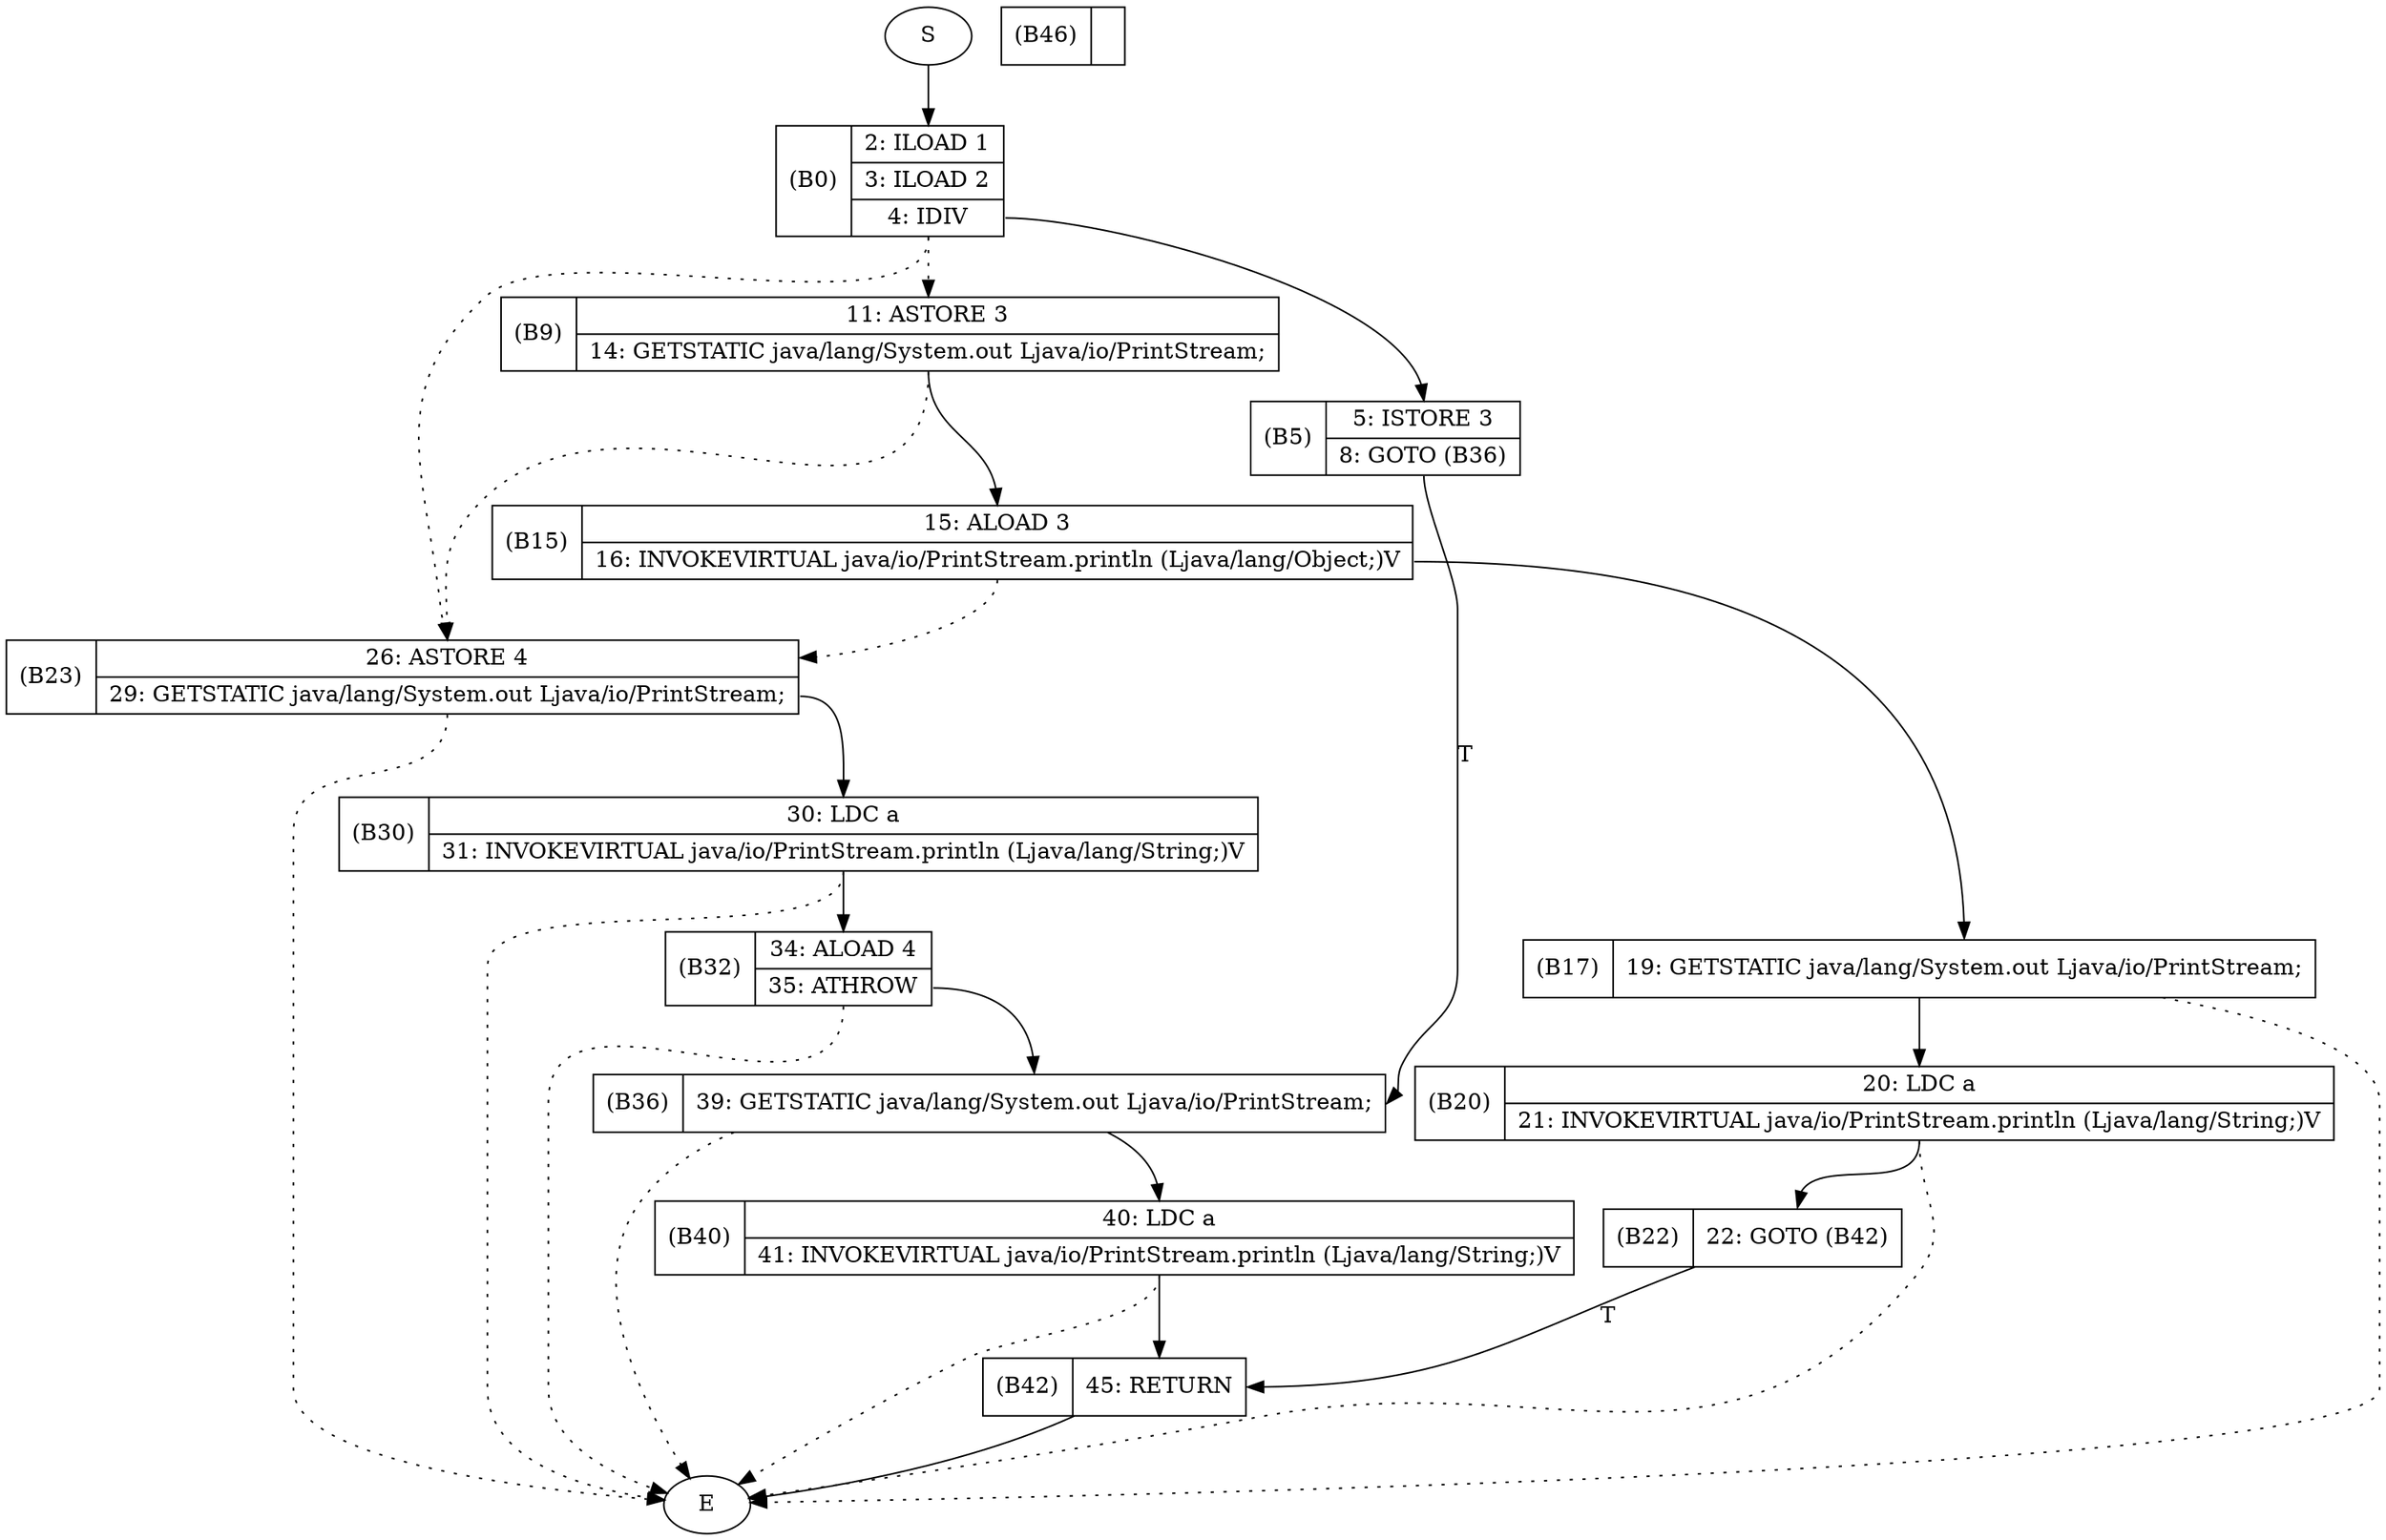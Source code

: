 digraph ExampleClass_catchOne {
	node [shape=record]
	S [label="S", shape=ellipse]
	S:<bottom> -> B0:<top> [label=""]

	B0 [
		label="\(B0\) | { <top> 2: ILOAD 1 |3: ILOAD 2 | <bottom> 4: IDIV  }"
		]

	B0:<bottom> -> B23:<top> [style=dotted]

	B0:<bottom> -> B5:<top> [label=""]

	B0:<bottom> -> B9:<top> [style=dotted]

	B32 [
		label="\(B32\) | { <top> 34: ALOAD 4 | <bottom> 35: ATHROW  }"
		]

	B32:<bottom> -> B36:<top> [label=""]

	B32:<bottom> -> E:<top> [style=dotted]

	B36 [
		label="\(B36\) | { <top> 39: GETSTATIC java/lang/System.out Ljava/io/PrintStream; }"
		]

	B36:<bottom> -> E:<top> [style=dotted]

	B36:<bottom> -> B40:<top> [label=""]

	B5 [
		label="\(B5\) | { <top> 5: ISTORE 3 | <bottom> 8: GOTO (B36) }"
		]

	B5:<bottom> -> B36:<top> [label="T"]

	B40 [
		label="\(B40\) | { <top> 40: LDC a | <bottom> 41: INVOKEVIRTUAL java/io/PrintStream.println (Ljava/lang/String;)V }"
		]

	B40:<bottom> -> B42:<top> [label=""]

	B40:<bottom> -> E:<top> [style=dotted]

	B9 [
		label="\(B9\) | { <top> 11: ASTORE 3 | <bottom> 14: GETSTATIC java/lang/System.out Ljava/io/PrintStream; }"
		]

	B9:<bottom> -> B23:<top> [style=dotted]

	B9:<bottom> -> B15:<top> [label=""]

	B42 [
		label="\(B42\) | { <top> 45: RETURN  }"
		]

	B42:<bottom> -> E:<top> [label=""]

	B46 [
		label="\(B46\) | { <top>  }"
		]

	E [label="E", shape=ellipse]
	B15 [
		label="\(B15\) | { <top> 15: ALOAD 3 | <bottom> 16: INVOKEVIRTUAL java/io/PrintStream.println (Ljava/lang/Object;)V }"
		]

	B15:<bottom> -> B23:<top> [style=dotted]

	B15:<bottom> -> B17:<top> [label=""]

	B17 [
		label="\(B17\) | { <top> 19: GETSTATIC java/lang/System.out Ljava/io/PrintStream; }"
		]

	B17:<bottom> -> E:<top> [style=dotted]

	B17:<bottom> -> B20:<top> [label=""]

	B20 [
		label="\(B20\) | { <top> 20: LDC a | <bottom> 21: INVOKEVIRTUAL java/io/PrintStream.println (Ljava/lang/String;)V }"
		]

	B20:<bottom> -> B22:<top> [label=""]

	B20:<bottom> -> E:<top> [style=dotted]

	B22 [
		label="\(B22\) | { <top> 22: GOTO (B42) }"
		]

	B22:<bottom> -> B42:<top> [label="T"]

	B23 [
		label="\(B23\) | { <top> 26: ASTORE 4 | <bottom> 29: GETSTATIC java/lang/System.out Ljava/io/PrintStream; }"
		]

	B23:<bottom> -> B30:<top> [label=""]

	B23:<bottom> -> E:<top> [style=dotted]

	B30 [
		label="\(B30\) | { <top> 30: LDC a | <bottom> 31: INVOKEVIRTUAL java/io/PrintStream.println (Ljava/lang/String;)V }"
		]

	B30:<bottom> -> E:<top> [style=dotted]

	B30:<bottom> -> B32:<top> [label=""]

}
